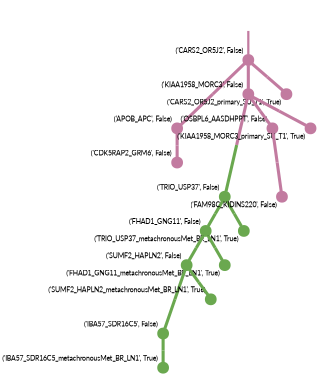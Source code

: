strict digraph  {
graph[splines=false]; nodesep=0.7; rankdir=TB; ranksep=0.6; forcelabels=true; dpi=600; size=2.5;
0 [color="#c27ba0ff", fillcolor="#c27ba0ff", fixedsize=true, fontname=Lato, fontsize="12pt", height="0.25", label="", penwidth=3, shape=circle, style=filled, xlabel="('CARS2_OR5J2', False)"];
3 [color="#c27ba0ff", fillcolor="#c27ba0ff", fixedsize=true, fontname=Lato, fontsize="12pt", height="0.25", label="", penwidth=3, shape=circle, style=filled, xlabel="('APOB_APC', False)"];
6 [color="#c27ba0ff", fillcolor="#c27ba0ff", fixedsize=true, fontname=Lato, fontsize="12pt", height="0.25", label="", penwidth=3, shape=circle, style=filled, xlabel="('KIAA1958_MORC3', False)"];
14 [color="#c27ba0ff", fillcolor="#c27ba0ff", fixedsize=true, fontname=Lato, fontsize="12pt", height="0.25", label="", penwidth=3, shape=circle, style=filled, xlabel="('CARS2_OR5J2_primary_SU_T1', True)"];
1 [color="#6aa84fff", fillcolor="#6aa84fff", fixedsize=true, fontname=Lato, fontsize="12pt", height="0.25", label="", penwidth=3, shape=circle, style=filled, xlabel="('TRIO_USP37', False)"];
8 [color="#6aa84fff", fillcolor="#6aa84fff", fixedsize=true, fontname=Lato, fontsize="12pt", height="0.25", label="", penwidth=3, shape=circle, style=filled, xlabel="('FHAD1_GNG11', False)"];
10 [color="#6aa84fff", fillcolor="#6aa84fff", fixedsize=true, fontname=Lato, fontsize="12pt", height="0.25", label="", penwidth=3, shape=circle, style=filled, xlabel="('TRIO_USP37_metachronousMet_BR_LN1', True)"];
2 [color="#6aa84fff", fillcolor="#6aa84fff", fixedsize=true, fontname=Lato, fontsize="12pt", height="0.25", label="", penwidth=3, shape=circle, style=filled, xlabel="('IBA57_SDR16C5', False)"];
11 [color="#6aa84fff", fillcolor="#6aa84fff", fixedsize=true, fontname=Lato, fontsize="12pt", height="0.25", label="", penwidth=3, shape=circle, style=filled, xlabel="('IBA57_SDR16C5_metachronousMet_BR_LN1', True)"];
9 [color="#c27ba0ff", fillcolor="#c27ba0ff", fixedsize=true, fontname=Lato, fontsize="12pt", height="0.25", label="", penwidth=3, shape=circle, style=filled, xlabel="('CDK5RAP2_GRM6', False)"];
5 [color="#c27ba0ff", fillcolor="#c27ba0ff", fixedsize=true, fontname=Lato, fontsize="12pt", height="0.25", label="", penwidth=3, shape=circle, style=filled, xlabel="('OSBPL6_AASDHPPT', False)"];
4 [color="#c27ba0ff", fillcolor="#c27ba0ff", fixedsize=true, fontname=Lato, fontsize="12pt", height="0.25", label="", penwidth=3, shape=circle, style=filled, xlabel="('FAM98C_KIDINS220', False)"];
15 [color="#c27ba0ff", fillcolor="#c27ba0ff", fixedsize=true, fontname=Lato, fontsize="12pt", height="0.25", label="", penwidth=3, shape=circle, style=filled, xlabel="('KIAA1958_MORC3_primary_SU_T1', True)"];
7 [color="#6aa84fff", fillcolor="#6aa84fff", fixedsize=true, fontname=Lato, fontsize="12pt", height="0.25", label="", penwidth=3, shape=circle, style=filled, xlabel="('SUMF2_HAPLN2', False)"];
12 [color="#6aa84fff", fillcolor="#6aa84fff", fixedsize=true, fontname=Lato, fontsize="12pt", height="0.25", label="", penwidth=3, shape=circle, style=filled, xlabel="('SUMF2_HAPLN2_metachronousMet_BR_LN1', True)"];
13 [color="#6aa84fff", fillcolor="#6aa84fff", fixedsize=true, fontname=Lato, fontsize="12pt", height="0.25", label="", penwidth=3, shape=circle, style=filled, xlabel="('FHAD1_GNG11_metachronousMet_BR_LN1', True)"];
normal [label="", penwidth=3, style=invis, xlabel="('CARS2_OR5J2', False)"];
0 -> 3  [arrowsize=0, color="#c27ba0ff;0.5:#c27ba0ff", minlen="2.119999885559082", penwidth="5.5", style=solid];
0 -> 6  [arrowsize=0, color="#c27ba0ff;0.5:#c27ba0ff", minlen="1.6399999856948853", penwidth="5.5", style=solid];
0 -> 14  [arrowsize=0, color="#c27ba0ff;0.5:#c27ba0ff", minlen="1.1200000047683716", penwidth="5.5", style=solid];
3 -> 9  [arrowsize=0, color="#c27ba0ff;0.5:#c27ba0ff", minlen="1.2400000095367432", penwidth="5.5", style=solid];
6 -> 1  [arrowsize=0, color="#c27ba0ff;0.5:#6aa84fff", minlen="3.0", penwidth="5.5", style=solid];
6 -> 5  [arrowsize=0, color="#c27ba0ff;0.5:#c27ba0ff", minlen="1.7200000286102295", penwidth="5.5", style=solid];
6 -> 15  [arrowsize=0, color="#c27ba0ff;0.5:#c27ba0ff", minlen="1.1200000047683716", penwidth="5.5", style=solid];
1 -> 8  [arrowsize=0, color="#6aa84fff;0.5:#6aa84fff", minlen="1.2400000095367432", penwidth="5.5", style=solid];
1 -> 10  [arrowsize=0, color="#6aa84fff;0.5:#6aa84fff", minlen="1.1200000047683716", penwidth="5.5", style=solid];
8 -> 7  [arrowsize=0, color="#6aa84fff;0.5:#6aa84fff", minlen="1.3600000143051147", penwidth="5.5", style=solid];
8 -> 13  [arrowsize=0, color="#6aa84fff;0.5:#6aa84fff", minlen="1.1200000047683716", penwidth="5.5", style=solid];
2 -> 11  [arrowsize=0, color="#6aa84fff;0.5:#6aa84fff", minlen="1.1200000047683716", penwidth="5.5", style=solid];
5 -> 4  [arrowsize=0, color="#c27ba0ff;0.5:#c27ba0ff", minlen="2.0399999618530273", penwidth="5.5", style=solid];
7 -> 2  [arrowsize=0, color="#6aa84fff;0.5:#6aa84fff", minlen="2.440000057220459", penwidth="5.5", style=solid];
7 -> 12  [arrowsize=0, color="#6aa84fff;0.5:#6aa84fff", minlen="1.1200000047683716", penwidth="5.5", style=solid];
normal -> 0  [arrowsize=0, color="#c27ba0ff", label="", penwidth=4, style=solid];
}
